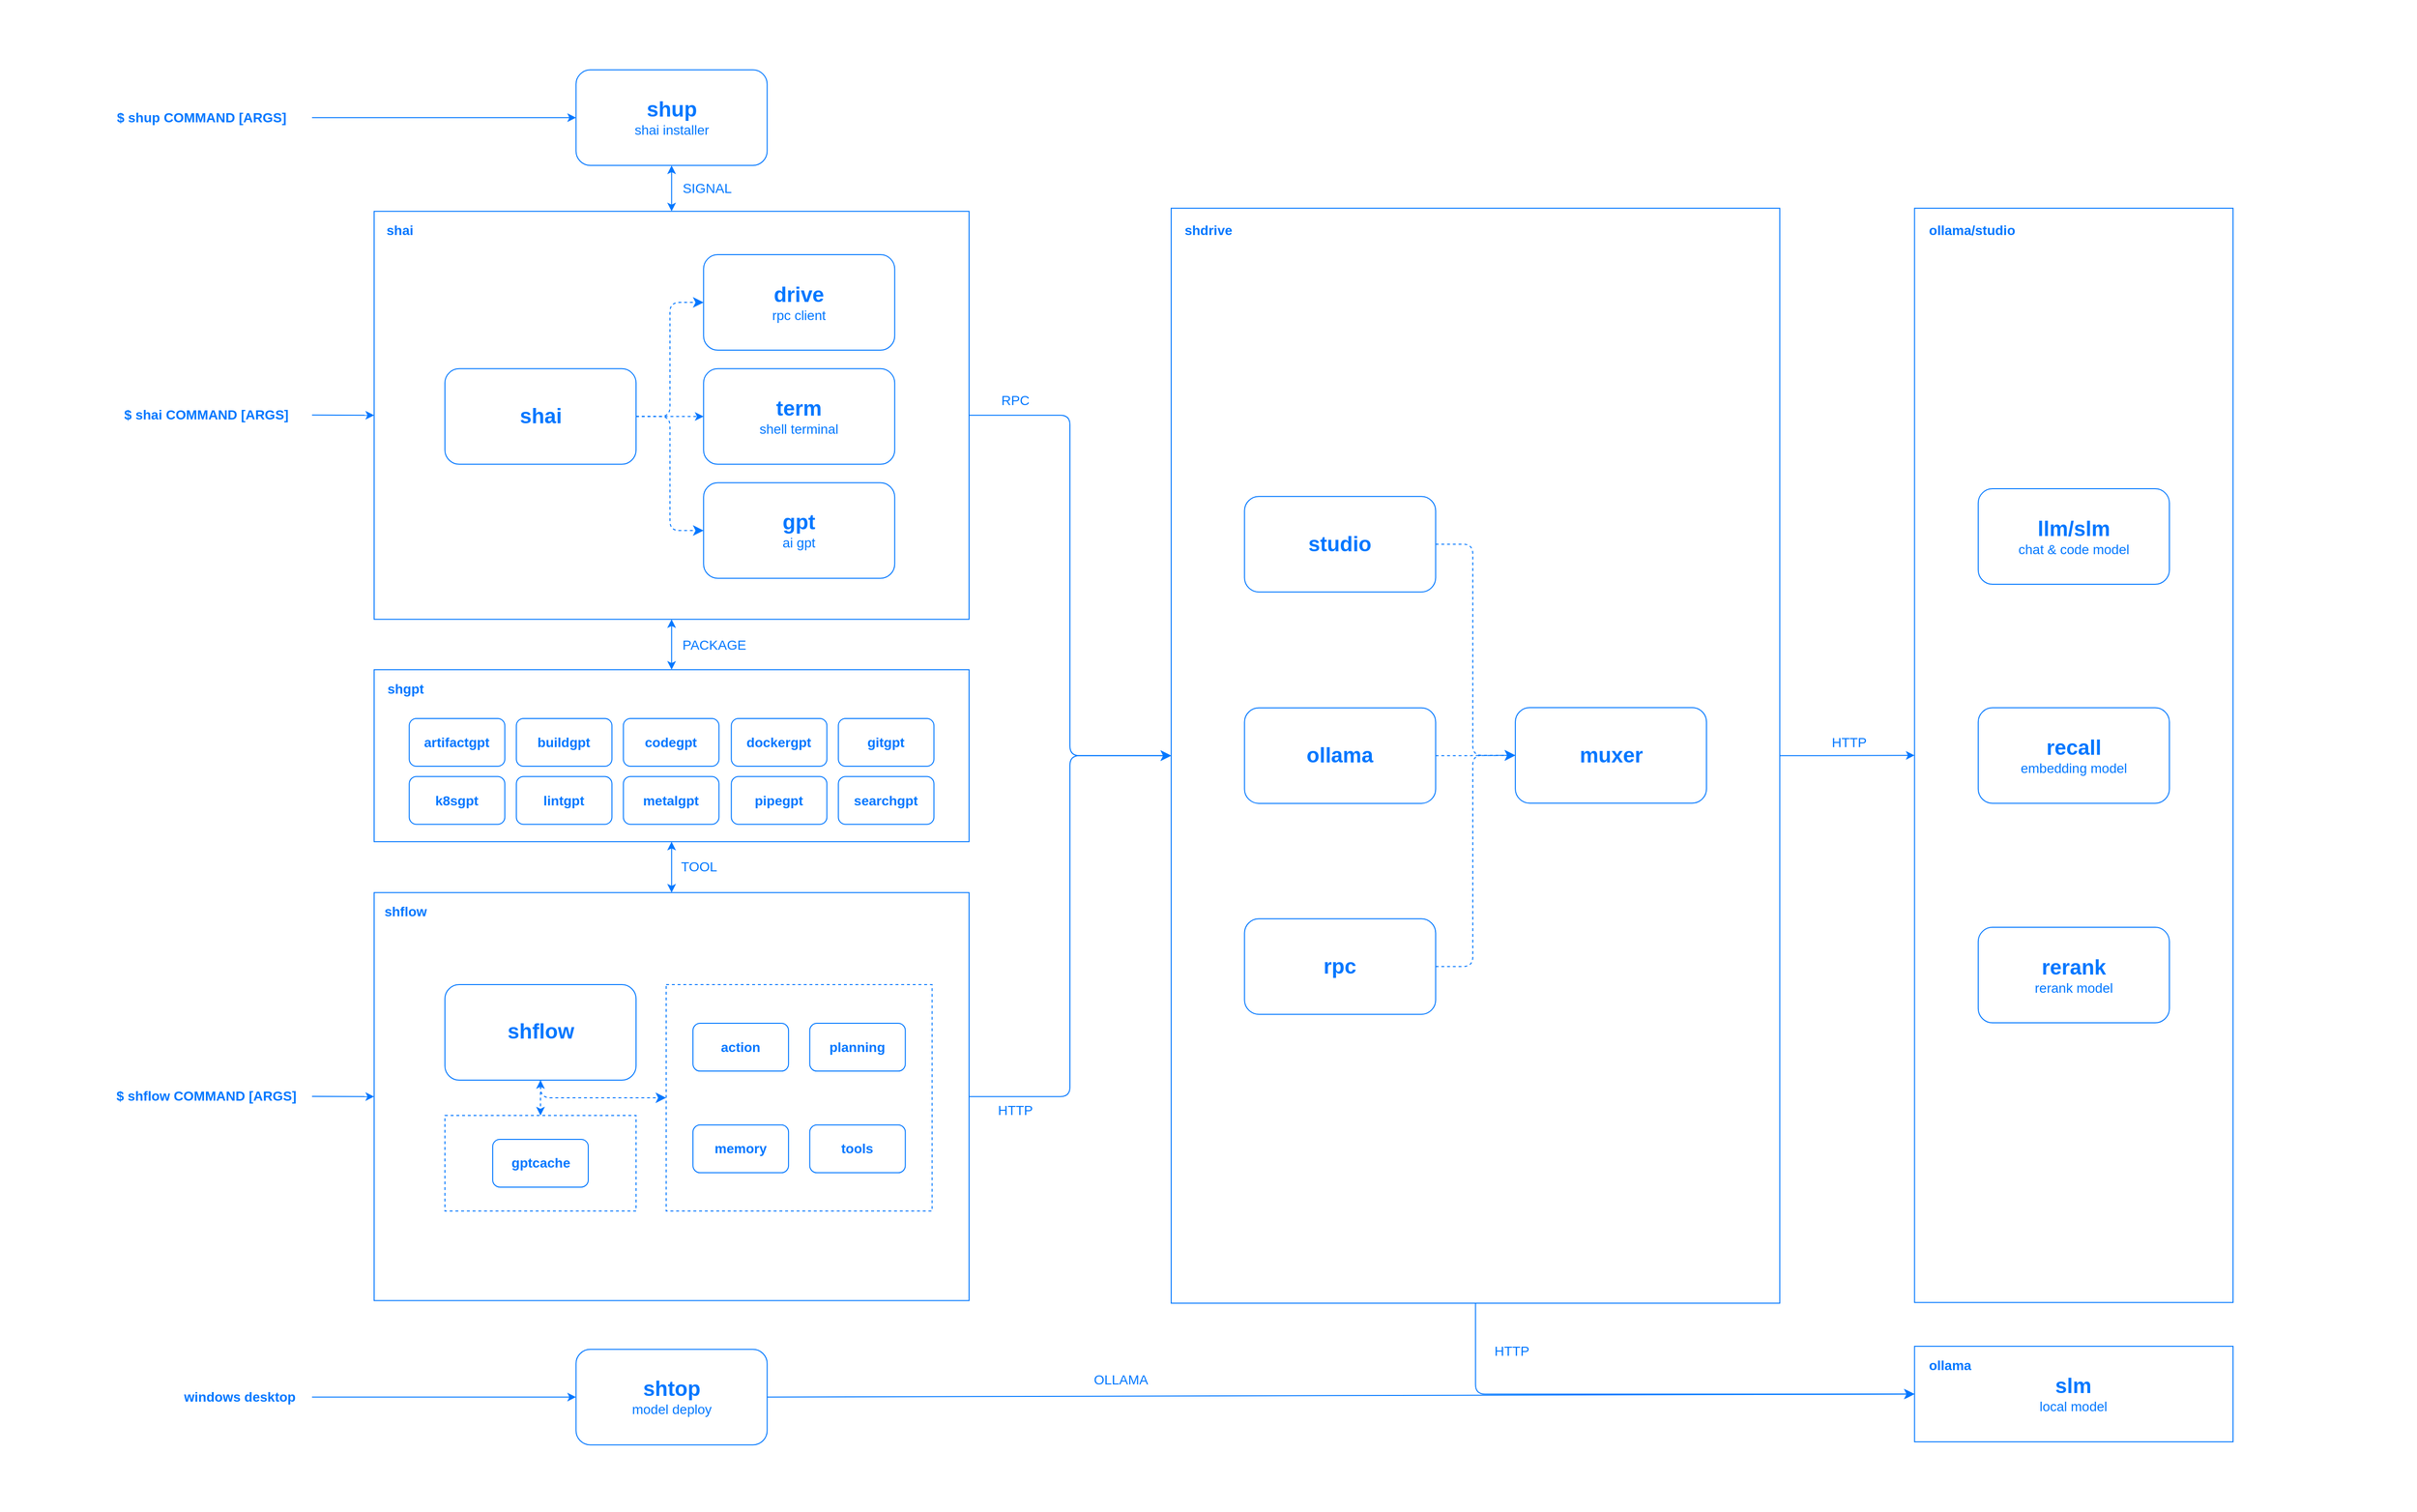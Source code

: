 <mxfile scale="2" border="0">
    <diagram id="lRwunp---gVruRk167lT" name="Page-1">
        <mxGraphModel dx="1577" dy="2076" grid="0" gridSize="10" guides="1" tooltips="1" connect="1" arrows="1" fold="1" page="1" pageScale="1" pageWidth="850" pageHeight="1100" math="0" shadow="0">
            <root>
                <mxCell id="0"/>
                <mxCell id="1" parent="0"/>
                <mxCell id="4" value="" style="rounded=0;whiteSpace=wrap;html=1;strokeColor=none;fillColor=#FFFFFF;" parent="1" vertex="1">
                    <mxGeometry x="-176.28" y="470.43" width="2527" height="1581" as="geometry"/>
                </mxCell>
                <mxCell id="140" value="" style="rounded=0;whiteSpace=wrap;html=1;strokeColor=#0077FF;fontSize=14;fontColor=#0077FF;fillColor=none;" parent="1" vertex="1">
                    <mxGeometry x="214.47" y="1404.24" width="622.5" height="427" as="geometry"/>
                </mxCell>
                <mxCell id="186" value="&lt;font color=&quot;#0077ff&quot; style=&quot;&quot;&gt;&lt;br&gt;&lt;/font&gt;" style="rounded=0;whiteSpace=wrap;html=1;strokeColor=#0077FF;fillColor=none;shadow=0;dashed=1;" parent="1" vertex="1">
                    <mxGeometry x="288.54" y="1637.48" width="200" height="100" as="geometry"/>
                </mxCell>
                <mxCell id="157" value="" style="rounded=0;whiteSpace=wrap;html=1;dashed=1;strokeColor=#0077FF;" parent="1" vertex="1">
                    <mxGeometry x="520.04" y="1500.48" width="278.25" height="237" as="geometry"/>
                </mxCell>
                <mxCell id="153" value="&lt;font color=&quot;#0077ff&quot; style=&quot;&quot;&gt;&lt;b style=&quot;&quot;&gt;&lt;font style=&quot;font-size: 14px;&quot;&gt;action&lt;/font&gt;&lt;/b&gt;&lt;br&gt;&lt;/font&gt;" style="rounded=1;whiteSpace=wrap;html=1;strokeColor=#0077FF;fillColor=none;shadow=0;" parent="1" vertex="1">
                    <mxGeometry x="548.07" y="1541.04" width="100" height="50" as="geometry"/>
                </mxCell>
                <mxCell id="154" value="&lt;font color=&quot;#0077ff&quot; style=&quot;&quot;&gt;&lt;b style=&quot;&quot;&gt;&lt;font style=&quot;font-size: 14px;&quot;&gt;planning&lt;/font&gt;&lt;/b&gt;&lt;br&gt;&lt;/font&gt;" style="rounded=1;whiteSpace=wrap;html=1;strokeColor=#0077FF;fillColor=none;shadow=0;" parent="1" vertex="1">
                    <mxGeometry x="670.27" y="1541.04" width="100" height="50" as="geometry"/>
                </mxCell>
                <mxCell id="155" value="&lt;font color=&quot;#0077ff&quot; style=&quot;&quot;&gt;&lt;b style=&quot;&quot;&gt;&lt;font style=&quot;font-size: 14px;&quot;&gt;memory&lt;/font&gt;&lt;/b&gt;&lt;br&gt;&lt;/font&gt;" style="rounded=1;whiteSpace=wrap;html=1;strokeColor=#0077FF;fillColor=none;shadow=0;" parent="1" vertex="1">
                    <mxGeometry x="548.07" y="1647.41" width="100" height="50" as="geometry"/>
                </mxCell>
                <mxCell id="156" value="&lt;font color=&quot;#0077ff&quot; style=&quot;&quot;&gt;&lt;b style=&quot;&quot;&gt;&lt;font style=&quot;font-size: 14px;&quot;&gt;tools&lt;/font&gt;&lt;/b&gt;&lt;br&gt;&lt;/font&gt;" style="rounded=1;whiteSpace=wrap;html=1;strokeColor=#0077FF;fillColor=none;shadow=0;" parent="1" vertex="1">
                    <mxGeometry x="670.27" y="1647.41" width="100" height="50" as="geometry"/>
                </mxCell>
                <mxCell id="15" value="&lt;font color=&quot;#0077ff&quot; style=&quot;&quot;&gt;&lt;br&gt;&lt;/font&gt;" style="rounded=0;whiteSpace=wrap;html=1;strokeColor=#0077FF;fillColor=none;shadow=0;" parent="1" vertex="1">
                    <mxGeometry x="1048.47" y="687.93" width="636.8" height="1146" as="geometry"/>
                </mxCell>
                <mxCell id="24" value="&lt;font color=&quot;#0077ff&quot; style=&quot;&quot;&gt;&lt;br&gt;&lt;/font&gt;" style="rounded=0;whiteSpace=wrap;html=1;strokeColor=#0077FF;fillColor=none;shadow=0;" parent="1" vertex="1">
                    <mxGeometry x="214.47" y="1170.93" width="622.5" height="180" as="geometry"/>
                </mxCell>
                <mxCell id="14" value="" style="rounded=0;whiteSpace=wrap;html=1;strokeColor=#0077FF;fontSize=14;fontColor=#0077FF;fillColor=none;" parent="1" vertex="1">
                    <mxGeometry x="214.47" y="691.18" width="622.5" height="427" as="geometry"/>
                </mxCell>
                <mxCell id="2" value="&lt;font color=&quot;#0077ff&quot; style=&quot;&quot;&gt;&lt;span style=&quot;font-weight: bold; font-size: 22px;&quot;&gt;shai&lt;/span&gt;&lt;br&gt;&lt;/font&gt;" style="rounded=1;whiteSpace=wrap;html=1;strokeColor=#0077FF;fillColor=none;shadow=0;" parent="1" vertex="1">
                    <mxGeometry x="288.54" y="855.92" width="200" height="100" as="geometry"/>
                </mxCell>
                <mxCell id="3" value="$&amp;nbsp;shai COMMAND [ARGS]" style="text;html=1;strokeColor=none;fillColor=none;align=center;verticalAlign=middle;whiteSpace=wrap;rounded=0;fontStyle=1;dashed=1;fontColor=#0077FF;fontSize=14;" parent="1" vertex="1">
                    <mxGeometry x="-70.53" y="881.93" width="220" height="45" as="geometry"/>
                </mxCell>
                <mxCell id="5" value="$&amp;nbsp;shup COMMAND [ARGS]" style="text;html=1;strokeColor=none;fillColor=none;align=center;verticalAlign=middle;whiteSpace=wrap;rounded=0;fontStyle=1;dashed=1;fontColor=#0077FF;fontSize=14;" parent="1" vertex="1">
                    <mxGeometry x="-80.53" y="570.68" width="230" height="45" as="geometry"/>
                </mxCell>
                <mxCell id="6" value="" style="endArrow=classic;html=1;fontSize=14;fontColor=#0077FF;entryX=0;entryY=0.5;entryDx=0;entryDy=0;exitX=1;exitY=0.5;exitDx=0;exitDy=0;strokeColor=#0077FF;" parent="1" target="14" edge="1">
                    <mxGeometry width="50" height="50" relative="1" as="geometry">
                        <mxPoint x="149.47" y="904.43" as="sourcePoint"/>
                        <mxPoint x="599.47" y="823.43" as="targetPoint"/>
                    </mxGeometry>
                </mxCell>
                <mxCell id="7" value="&lt;font color=&quot;#0077ff&quot; style=&quot;&quot;&gt;&lt;span style=&quot;font-weight: bold; font-size: 22px;&quot;&gt;shup&lt;/span&gt;&lt;br&gt;&lt;font style=&quot;font-size: 14px;&quot;&gt;shai installer&lt;/font&gt;&lt;br&gt;&lt;/font&gt;" style="rounded=1;whiteSpace=wrap;html=1;strokeColor=#0077FF;fillColor=none;shadow=0;" parent="1" vertex="1">
                    <mxGeometry x="425.72" y="543.18" width="200" height="100" as="geometry"/>
                </mxCell>
                <mxCell id="9" value="&lt;span style=&quot;border-color: var(--border-color); color: rgb(0, 119, 255); font-weight: bold; font-size: 22px;&quot;&gt;drive&lt;/span&gt;&lt;br style=&quot;border-color: var(--border-color); color: rgb(0, 119, 255);&quot;&gt;&lt;font color=&quot;#0077ff&quot; style=&quot;&quot;&gt;&lt;span style=&quot;font-size: 14px;&quot;&gt;rpc client&lt;/span&gt;&lt;br&gt;&lt;/font&gt;" style="rounded=1;whiteSpace=wrap;html=1;strokeColor=#0077FF;fillColor=none;shadow=0;" parent="1" vertex="1">
                    <mxGeometry x="559.17" y="736.55" width="200" height="100" as="geometry"/>
                </mxCell>
                <mxCell id="12" value="" style="endArrow=classic;html=1;fontSize=14;fontColor=#0077FF;entryX=0;entryY=0.5;entryDx=0;entryDy=0;exitX=1;exitY=0.5;exitDx=0;exitDy=0;strokeColor=#0077FF;" parent="1" target="7" edge="1">
                    <mxGeometry width="50" height="50" relative="1" as="geometry">
                        <mxPoint x="149.47" y="593.18" as="sourcePoint"/>
                        <mxPoint x="259.47" y="420.68" as="targetPoint"/>
                    </mxGeometry>
                </mxCell>
                <mxCell id="23" value="" style="endArrow=classic;html=1;fontSize=14;fontColor=#0077FF;exitX=1;exitY=0.5;exitDx=0;exitDy=0;strokeColor=#0077FF;entryX=0;entryY=0.5;entryDx=0;entryDy=0;" parent="1" source="15" target="65" edge="1">
                    <mxGeometry width="50" height="50" relative="1" as="geometry">
                        <mxPoint x="1307.85" y="944.68" as="sourcePoint"/>
                        <mxPoint x="1412.6" y="938.68" as="targetPoint"/>
                    </mxGeometry>
                </mxCell>
                <mxCell id="25" value="&lt;font color=&quot;#0077ff&quot; style=&quot;&quot;&gt;&lt;b style=&quot;&quot;&gt;&lt;font style=&quot;font-size: 14px;&quot;&gt;artifactgpt&lt;/font&gt;&lt;/b&gt;&lt;br&gt;&lt;/font&gt;" style="rounded=1;whiteSpace=wrap;html=1;strokeColor=#0077FF;fillColor=none;shadow=0;" parent="1" vertex="1">
                    <mxGeometry x="251.22" y="1221.99" width="100" height="50" as="geometry"/>
                </mxCell>
                <mxCell id="26" value="&lt;font color=&quot;#0077ff&quot; style=&quot;&quot;&gt;&lt;b style=&quot;&quot;&gt;&lt;font style=&quot;font-size: 14px;&quot;&gt;buildgpt&lt;/font&gt;&lt;/b&gt;&lt;br&gt;&lt;/font&gt;" style="rounded=1;whiteSpace=wrap;html=1;strokeColor=#0077FF;fillColor=none;shadow=0;" parent="1" vertex="1">
                    <mxGeometry x="363.28" y="1221.99" width="100" height="50" as="geometry"/>
                </mxCell>
                <mxCell id="27" value="&lt;font color=&quot;#0077ff&quot; style=&quot;&quot;&gt;&lt;b style=&quot;&quot;&gt;&lt;font style=&quot;font-size: 14px;&quot;&gt;codegpt&lt;/font&gt;&lt;/b&gt;&lt;br&gt;&lt;/font&gt;" style="rounded=1;whiteSpace=wrap;html=1;strokeColor=#0077FF;fillColor=none;shadow=0;" parent="1" vertex="1">
                    <mxGeometry x="475.27" y="1221.99" width="100" height="50" as="geometry"/>
                </mxCell>
                <mxCell id="28" value="&lt;font color=&quot;#0077ff&quot; style=&quot;&quot;&gt;&lt;b style=&quot;&quot;&gt;&lt;font style=&quot;font-size: 14px;&quot;&gt;k8sgpt&lt;/font&gt;&lt;/b&gt;&lt;br&gt;&lt;/font&gt;" style="rounded=1;whiteSpace=wrap;html=1;strokeColor=#0077FF;fillColor=none;shadow=0;" parent="1" vertex="1">
                    <mxGeometry x="251.22" y="1282.77" width="100" height="50" as="geometry"/>
                </mxCell>
                <mxCell id="29" value="&lt;font color=&quot;#0077ff&quot; style=&quot;&quot;&gt;&lt;b style=&quot;&quot;&gt;&lt;font style=&quot;font-size: 14px;&quot;&gt;metalgpt&lt;/font&gt;&lt;/b&gt;&lt;br&gt;&lt;/font&gt;" style="rounded=1;whiteSpace=wrap;html=1;strokeColor=#0077FF;fillColor=none;shadow=0;" parent="1" vertex="1">
                    <mxGeometry x="475.27" y="1282.77" width="100" height="50" as="geometry"/>
                </mxCell>
                <mxCell id="30" value="&lt;font color=&quot;#0077ff&quot; style=&quot;&quot;&gt;&lt;b style=&quot;&quot;&gt;&lt;font style=&quot;font-size: 14px;&quot;&gt;pipegpt&lt;/font&gt;&lt;/b&gt;&lt;br&gt;&lt;/font&gt;" style="rounded=1;whiteSpace=wrap;html=1;strokeColor=#0077FF;fillColor=none;shadow=0;" parent="1" vertex="1">
                    <mxGeometry x="588.22" y="1282.77" width="100" height="50" as="geometry"/>
                </mxCell>
                <mxCell id="33" value="shgpt" style="text;strokeColor=none;fillColor=none;html=1;fontSize=14;fontStyle=1;verticalAlign=middle;align=center;rounded=0;shadow=0;fontColor=#0077FF;" parent="1" vertex="1">
                    <mxGeometry x="214.47" y="1170.93" width="65" height="40" as="geometry"/>
                </mxCell>
                <mxCell id="34" value="shai" style="text;strokeColor=none;fillColor=none;html=1;fontSize=14;fontStyle=1;verticalAlign=middle;align=center;rounded=0;shadow=0;fontColor=#0077FF;" parent="1" vertex="1">
                    <mxGeometry x="215.72" y="691.18" width="50.28" height="40" as="geometry"/>
                </mxCell>
                <mxCell id="35" value="shdrive" style="text;strokeColor=none;fillColor=none;html=1;fontSize=14;fontStyle=1;verticalAlign=middle;align=center;rounded=0;shadow=0;fontColor=#0077FF;" parent="1" vertex="1">
                    <mxGeometry x="1048.47" y="691.18" width="77.5" height="40" as="geometry"/>
                </mxCell>
                <mxCell id="37" value="&lt;font color=&quot;#0077ff&quot; style=&quot;&quot;&gt;&lt;span style=&quot;font-weight: bold; font-size: 22px;&quot;&gt;gpt&lt;/span&gt;&lt;br&gt;&lt;font style=&quot;font-size: 14px;&quot;&gt;ai gpt&lt;/font&gt;&lt;br&gt;&lt;/font&gt;" style="rounded=1;whiteSpace=wrap;html=1;strokeColor=#0077FF;fillColor=none;shadow=0;" parent="1" vertex="1">
                    <mxGeometry x="559.17" y="975.3" width="200" height="100" as="geometry"/>
                </mxCell>
                <mxCell id="38" value="" style="edgeStyle=elbowEdgeStyle;elbow=horizontal;endArrow=classic;html=1;rounded=1;endSize=8;startSize=8;dashed=1;strokeColor=#0077FF;exitX=1;exitY=0.5;exitDx=0;exitDy=0;entryX=0;entryY=0.5;entryDx=0;entryDy=0;" parent="1" source="2" target="9" edge="1">
                    <mxGeometry width="50" height="50" relative="1" as="geometry">
                        <mxPoint x="849.79" y="1080.92" as="sourcePoint"/>
                        <mxPoint x="899.79" y="1030.92" as="targetPoint"/>
                    </mxGeometry>
                </mxCell>
                <mxCell id="39" value="" style="edgeStyle=elbowEdgeStyle;elbow=horizontal;endArrow=classic;html=1;rounded=1;endSize=8;startSize=8;dashed=1;strokeColor=#0077FF;exitX=1;exitY=0.5;exitDx=0;exitDy=0;entryX=0;entryY=0.5;entryDx=0;entryDy=0;" parent="1" source="2" target="37" edge="1">
                    <mxGeometry width="50" height="50" relative="1" as="geometry">
                        <mxPoint x="498.54" y="904.67" as="sourcePoint"/>
                        <mxPoint x="558.54" y="829.67" as="targetPoint"/>
                    </mxGeometry>
                </mxCell>
                <mxCell id="41" value="" style="endArrow=classic;startArrow=classic;html=1;rounded=1;strokeColor=#0077FF;entryX=0.5;entryY=0;entryDx=0;entryDy=0;exitX=0.5;exitY=1;exitDx=0;exitDy=0;" parent="1" source="7" target="14" edge="1">
                    <mxGeometry width="50" height="50" relative="1" as="geometry">
                        <mxPoint x="726.97" y="1000.93" as="sourcePoint"/>
                        <mxPoint x="776.97" y="950.93" as="targetPoint"/>
                    </mxGeometry>
                </mxCell>
                <mxCell id="42" value="" style="endArrow=classic;startArrow=classic;html=1;rounded=1;strokeColor=#0077FF;entryX=0.5;entryY=0;entryDx=0;entryDy=0;exitX=0.5;exitY=1;exitDx=0;exitDy=0;" parent="1" source="14" target="24" edge="1">
                    <mxGeometry width="50" height="50" relative="1" as="geometry">
                        <mxPoint x="535.72" y="645.93" as="sourcePoint"/>
                        <mxPoint x="535.72" y="725.93" as="targetPoint"/>
                    </mxGeometry>
                </mxCell>
                <mxCell id="44" value="&lt;span style=&quot;border-color: var(--border-color); color: rgb(0, 119, 255); font-weight: bold; font-size: 22px;&quot;&gt;term&lt;/span&gt;&lt;br style=&quot;border-color: var(--border-color); color: rgb(0, 119, 255);&quot;&gt;&lt;font style=&quot;border-color: var(--border-color); color: rgb(0, 119, 255); font-size: 14px;&quot;&gt;shell terminal&lt;/font&gt;&lt;font color=&quot;#0077ff&quot; style=&quot;&quot;&gt;&lt;br&gt;&lt;/font&gt;" style="rounded=1;whiteSpace=wrap;html=1;strokeColor=#0077FF;fillColor=none;shadow=0;" parent="1" vertex="1">
                    <mxGeometry x="559.17" y="855.92" width="200" height="100" as="geometry"/>
                </mxCell>
                <mxCell id="45" value="" style="endArrow=classic;html=1;fontSize=14;fontColor=#0077FF;entryX=0;entryY=0.5;entryDx=0;entryDy=0;exitX=1;exitY=0.5;exitDx=0;exitDy=0;strokeColor=#0077FF;dashed=1;" parent="1" source="2" target="44" edge="1">
                    <mxGeometry width="50" height="50" relative="1" as="geometry">
                        <mxPoint x="152.29" y="915.92" as="sourcePoint"/>
                        <mxPoint x="217.29" y="915.92" as="targetPoint"/>
                    </mxGeometry>
                </mxCell>
                <mxCell id="46" value="&lt;span style=&quot;color: rgb(0, 119, 255); font-size: 14px;&quot;&gt;SIGNAL&lt;/span&gt;" style="text;html=1;strokeColor=none;fillColor=none;align=center;verticalAlign=middle;whiteSpace=wrap;rounded=0;" parent="1" vertex="1">
                    <mxGeometry x="526.22" y="652.18" width="74" height="30" as="geometry"/>
                </mxCell>
                <mxCell id="49" value="&lt;span style=&quot;color: rgb(0, 119, 255); font-size: 14px;&quot;&gt;PACKAGE&lt;/span&gt;" style="text;html=1;strokeColor=none;fillColor=none;align=center;verticalAlign=middle;whiteSpace=wrap;rounded=0;" parent="1" vertex="1">
                    <mxGeometry x="526.22" y="1129.93" width="89" height="30" as="geometry"/>
                </mxCell>
                <mxCell id="50" value="&lt;span style=&quot;color: rgb(0, 119, 255); font-size: 14px;&quot;&gt;HTTP&lt;/span&gt;" style="text;html=1;strokeColor=none;fillColor=none;align=center;verticalAlign=middle;whiteSpace=wrap;rounded=0;" parent="1" vertex="1">
                    <mxGeometry x="1721.27" y="1231.99" width="74" height="30" as="geometry"/>
                </mxCell>
                <mxCell id="64" value="&lt;span style=&quot;border-color: var(--border-color); color: rgb(0, 119, 255); font-weight: bold; font-size: 22px;&quot;&gt;muxer&lt;/span&gt;&lt;font color=&quot;#0077ff&quot; style=&quot;&quot;&gt;&lt;br&gt;&lt;/font&gt;" style="rounded=1;whiteSpace=wrap;html=1;strokeColor=#0077FF;fillColor=none;shadow=0;" parent="1" vertex="1">
                    <mxGeometry x="1408.56" y="1210.59" width="200" height="100" as="geometry"/>
                </mxCell>
                <mxCell id="65" value="&lt;font color=&quot;#0077ff&quot; style=&quot;&quot;&gt;&lt;br&gt;&lt;/font&gt;" style="rounded=0;whiteSpace=wrap;html=1;strokeColor=#0077FF;fillColor=none;shadow=0;" parent="1" vertex="1">
                    <mxGeometry x="1826.28" y="687.93" width="333.25" height="1145.31" as="geometry"/>
                </mxCell>
                <mxCell id="66" value="ollama/studio" style="text;strokeColor=none;fillColor=none;html=1;fontSize=14;fontStyle=1;verticalAlign=middle;align=center;rounded=0;shadow=0;fontColor=#0077FF;" parent="1" vertex="1">
                    <mxGeometry x="1826.28" y="691.18" width="118.86" height="40" as="geometry"/>
                </mxCell>
                <mxCell id="67" value="&lt;span style=&quot;border-color: var(--border-color); color: rgb(0, 119, 255); font-weight: bold; font-size: 22px;&quot;&gt;llm/slm&lt;/span&gt;&lt;br style=&quot;border-color: var(--border-color); color: rgb(0, 119, 255);&quot;&gt;&lt;font style=&quot;border-color: var(--border-color); color: rgb(0, 119, 255); font-size: 14px;&quot;&gt;chat &amp;amp; code model&lt;/font&gt;&lt;font color=&quot;#0077ff&quot; style=&quot;&quot;&gt;&lt;br&gt;&lt;/font&gt;" style="rounded=1;whiteSpace=wrap;html=1;strokeColor=#0077FF;fillColor=none;shadow=0;" parent="1" vertex="1">
                    <mxGeometry x="1892.91" y="981.55" width="200" height="100" as="geometry"/>
                </mxCell>
                <mxCell id="68" value="&lt;span style=&quot;border-color: var(--border-color); color: rgb(0, 119, 255); font-weight: bold; font-size: 22px;&quot;&gt;recall&lt;/span&gt;&lt;br style=&quot;border-color: var(--border-color); color: rgb(0, 119, 255);&quot;&gt;&lt;font style=&quot;border-color: var(--border-color); color: rgb(0, 119, 255); font-size: 14px;&quot;&gt;embedding model&lt;/font&gt;&lt;font color=&quot;#0077ff&quot; style=&quot;&quot;&gt;&lt;br&gt;&lt;/font&gt;" style="rounded=1;whiteSpace=wrap;html=1;strokeColor=#0077FF;fillColor=none;shadow=0;" parent="1" vertex="1">
                    <mxGeometry x="1892.91" y="1210.8" width="200" height="100" as="geometry"/>
                </mxCell>
                <mxCell id="69" value="&lt;span style=&quot;border-color: var(--border-color); color: rgb(0, 119, 255); font-weight: bold; font-size: 22px;&quot;&gt;rerank&lt;/span&gt;&lt;br style=&quot;border-color: var(--border-color); color: rgb(0, 119, 255);&quot;&gt;&lt;font style=&quot;border-color: var(--border-color); color: rgb(0, 119, 255); font-size: 14px;&quot;&gt;rerank model&lt;/font&gt;&lt;font color=&quot;#0077ff&quot; style=&quot;&quot;&gt;&lt;br&gt;&lt;/font&gt;" style="rounded=1;whiteSpace=wrap;html=1;strokeColor=#0077FF;fillColor=none;shadow=0;" parent="1" vertex="1">
                    <mxGeometry x="1892.91" y="1440.55" width="200" height="100" as="geometry"/>
                </mxCell>
                <mxCell id="81" value="&lt;font color=&quot;#0077ff&quot; style=&quot;&quot;&gt;&lt;span style=&quot;font-size: 22px;&quot;&gt;&lt;b&gt;ollama&lt;/b&gt;&lt;/span&gt;&lt;br&gt;&lt;/font&gt;" style="rounded=1;whiteSpace=wrap;html=1;strokeColor=#0077FF;fillColor=none;shadow=0;" parent="1" vertex="1">
                    <mxGeometry x="1125.19" y="1210.84" width="200" height="100" as="geometry"/>
                </mxCell>
                <mxCell id="84" value="" style="edgeStyle=elbowEdgeStyle;elbow=horizontal;endArrow=classic;html=1;rounded=1;endSize=8;startSize=8;exitX=1;exitY=0.5;exitDx=0;exitDy=0;entryX=0;entryY=0.5;entryDx=0;entryDy=0;strokeColor=#0077FF;dashed=1;" parent="1" source="174" target="64" edge="1">
                    <mxGeometry width="50" height="50" relative="1" as="geometry">
                        <mxPoint x="1315.37" y="1172.8" as="sourcePoint"/>
                        <mxPoint x="1391.37" y="1307.8" as="targetPoint"/>
                        <Array as="points">
                            <mxPoint x="1364" y="1150"/>
                        </Array>
                    </mxGeometry>
                </mxCell>
                <mxCell id="85" value="" style="edgeStyle=elbowEdgeStyle;elbow=horizontal;endArrow=classic;html=1;rounded=1;endSize=8;startSize=8;exitX=1;exitY=0.5;exitDx=0;exitDy=0;entryX=0;entryY=0.5;entryDx=0;entryDy=0;strokeColor=#0077FF;dashed=1;" parent="1" source="81" target="64" edge="1">
                    <mxGeometry width="50" height="50" relative="1" as="geometry">
                        <mxPoint x="1325.37" y="1182.8" as="sourcePoint"/>
                        <mxPoint x="1428.37" y="1271.05" as="targetPoint"/>
                        <Array as="points">
                            <mxPoint x="1356.37" y="1303.8"/>
                        </Array>
                    </mxGeometry>
                </mxCell>
                <mxCell id="86" value="&lt;font color=&quot;#0077ff&quot; style=&quot;&quot;&gt;&lt;b style=&quot;&quot;&gt;&lt;font style=&quot;font-size: 14px;&quot;&gt;dockergpt&lt;/font&gt;&lt;/b&gt;&lt;br&gt;&lt;/font&gt;" style="rounded=1;whiteSpace=wrap;html=1;strokeColor=#0077FF;fillColor=none;shadow=0;" parent="1" vertex="1">
                    <mxGeometry x="588.22" y="1221.99" width="100" height="50" as="geometry"/>
                </mxCell>
                <mxCell id="87" value="&lt;font color=&quot;#0077ff&quot; style=&quot;&quot;&gt;&lt;b style=&quot;&quot;&gt;&lt;font style=&quot;font-size: 14px;&quot;&gt;lintgpt&lt;/font&gt;&lt;/b&gt;&lt;br&gt;&lt;/font&gt;" style="rounded=1;whiteSpace=wrap;html=1;strokeColor=#0077FF;fillColor=none;shadow=0;" parent="1" vertex="1">
                    <mxGeometry x="363.28" y="1282.77" width="100" height="50" as="geometry"/>
                </mxCell>
                <mxCell id="138" value="&lt;font color=&quot;#0077ff&quot; style=&quot;&quot;&gt;&lt;b style=&quot;&quot;&gt;&lt;font style=&quot;font-size: 14px;&quot;&gt;searchgpt&lt;/font&gt;&lt;/b&gt;&lt;br&gt;&lt;/font&gt;" style="rounded=1;whiteSpace=wrap;html=1;strokeColor=#0077FF;fillColor=none;shadow=0;" parent="1" vertex="1">
                    <mxGeometry x="700.22" y="1282.77" width="100" height="50" as="geometry"/>
                </mxCell>
                <mxCell id="139" value="&lt;font color=&quot;#0077ff&quot; style=&quot;&quot;&gt;&lt;b style=&quot;&quot;&gt;&lt;font style=&quot;font-size: 14px;&quot;&gt;gitgpt&lt;/font&gt;&lt;/b&gt;&lt;br&gt;&lt;/font&gt;" style="rounded=1;whiteSpace=wrap;html=1;strokeColor=#0077FF;fillColor=none;shadow=0;" parent="1" vertex="1">
                    <mxGeometry x="700.22" y="1221.99" width="100" height="50" as="geometry"/>
                </mxCell>
                <mxCell id="141" value="&lt;font color=&quot;#0077ff&quot; style=&quot;&quot;&gt;&lt;span style=&quot;font-weight: bold; font-size: 22px;&quot;&gt;shflow&lt;/span&gt;&lt;br&gt;&lt;/font&gt;" style="rounded=1;whiteSpace=wrap;html=1;strokeColor=#0077FF;fillColor=none;shadow=0;" parent="1" vertex="1">
                    <mxGeometry x="288.54" y="1500.48" width="200" height="100" as="geometry"/>
                </mxCell>
                <mxCell id="142" value="$&amp;nbsp;shflow COMMAND [ARGS]" style="text;html=1;strokeColor=none;fillColor=none;align=center;verticalAlign=middle;whiteSpace=wrap;rounded=0;fontStyle=1;dashed=1;fontColor=#0077FF;fontSize=14;" parent="1" vertex="1">
                    <mxGeometry x="-70.53" y="1594.99" width="220" height="45" as="geometry"/>
                </mxCell>
                <mxCell id="143" value="" style="endArrow=classic;html=1;fontSize=14;fontColor=#0077FF;entryX=0;entryY=0.5;entryDx=0;entryDy=0;exitX=1;exitY=0.5;exitDx=0;exitDy=0;strokeColor=#0077FF;" parent="1" target="140" edge="1">
                    <mxGeometry width="50" height="50" relative="1" as="geometry">
                        <mxPoint x="149.47" y="1617.49" as="sourcePoint"/>
                        <mxPoint x="599.47" y="1536.49" as="targetPoint"/>
                    </mxGeometry>
                </mxCell>
                <mxCell id="145" value="shflow" style="text;strokeColor=none;fillColor=none;html=1;fontSize=14;fontStyle=1;verticalAlign=middle;align=center;rounded=0;shadow=0;fontColor=#0077FF;" parent="1" vertex="1">
                    <mxGeometry x="215.72" y="1404.24" width="62.5" height="40" as="geometry"/>
                </mxCell>
                <mxCell id="151" value="" style="endArrow=classic;startArrow=classic;html=1;rounded=1;strokeColor=#0077FF;entryX=0.5;entryY=0;entryDx=0;entryDy=0;exitX=0.5;exitY=1;exitDx=0;exitDy=0;" parent="1" source="24" target="140" edge="1">
                    <mxGeometry width="50" height="50" relative="1" as="geometry">
                        <mxPoint x="526.22" y="1350.93" as="sourcePoint"/>
                        <mxPoint x="526.22" y="1403.68" as="targetPoint"/>
                    </mxGeometry>
                </mxCell>
                <mxCell id="152" value="&lt;span style=&quot;color: rgb(0, 119, 255); font-size: 14px;&quot;&gt;TOOL&lt;/span&gt;" style="text;html=1;strokeColor=none;fillColor=none;align=center;verticalAlign=middle;whiteSpace=wrap;rounded=0;" parent="1" vertex="1">
                    <mxGeometry x="526.22" y="1362.06" width="56.78" height="30" as="geometry"/>
                </mxCell>
                <mxCell id="158" value="" style="edgeStyle=elbowEdgeStyle;elbow=horizontal;endArrow=classic;html=1;rounded=1;endSize=8;startSize=8;strokeColor=#0077FF;exitX=1;exitY=0.5;exitDx=0;exitDy=0;entryX=0;entryY=0.5;entryDx=0;entryDy=0;" parent="1" source="14" target="15" edge="1">
                    <mxGeometry width="50" height="50" relative="1" as="geometry">
                        <mxPoint x="498.54" y="915.92" as="sourcePoint"/>
                        <mxPoint x="569.17" y="796.55" as="targetPoint"/>
                    </mxGeometry>
                </mxCell>
                <mxCell id="159" value="" style="edgeStyle=elbowEdgeStyle;elbow=horizontal;endArrow=classic;html=1;rounded=1;endSize=8;startSize=8;strokeColor=#0077FF;exitX=1;exitY=0.5;exitDx=0;exitDy=0;entryX=0;entryY=0.5;entryDx=0;entryDy=0;" parent="1" source="140" target="15" edge="1">
                    <mxGeometry width="50" height="50" relative="1" as="geometry">
                        <mxPoint x="846.97" y="914.68" as="sourcePoint"/>
                        <mxPoint x="1063.47" y="1197.335" as="targetPoint"/>
                    </mxGeometry>
                </mxCell>
                <mxCell id="161" value="&lt;span style=&quot;color: rgb(0, 119, 255); font-size: 14px;&quot;&gt;RPC&lt;/span&gt;" style="text;html=1;strokeColor=none;fillColor=none;align=center;verticalAlign=middle;whiteSpace=wrap;rounded=0;" parent="1" vertex="1">
                    <mxGeometry x="841.47" y="874.24" width="89" height="30" as="geometry"/>
                </mxCell>
                <mxCell id="162" value="&lt;span style=&quot;color: rgb(0, 119, 255); font-size: 14px;&quot;&gt;HTTP&lt;/span&gt;" style="text;html=1;strokeColor=none;fillColor=none;align=center;verticalAlign=middle;whiteSpace=wrap;rounded=0;" parent="1" vertex="1">
                    <mxGeometry x="841.47" y="1617.41" width="89" height="30" as="geometry"/>
                </mxCell>
                <mxCell id="163" value="windows desktop" style="text;html=1;strokeColor=none;fillColor=none;align=center;verticalAlign=middle;whiteSpace=wrap;rounded=0;fontStyle=1;dashed=1;fontColor=#0077FF;fontSize=14;" parent="1" vertex="1">
                    <mxGeometry x="-1" y="1909.74" width="150.47" height="45" as="geometry"/>
                </mxCell>
                <mxCell id="164" value="&lt;font color=&quot;#0077ff&quot; style=&quot;&quot;&gt;&lt;span style=&quot;font-weight: bold; font-size: 22px;&quot;&gt;shtop&lt;/span&gt;&lt;br&gt;&lt;font style=&quot;font-size: 14px;&quot;&gt;model deploy&lt;/font&gt;&lt;br&gt;&lt;/font&gt;" style="rounded=1;whiteSpace=wrap;html=1;strokeColor=#0077FF;fillColor=none;shadow=0;" parent="1" vertex="1">
                    <mxGeometry x="425.72" y="1882.24" width="200" height="100" as="geometry"/>
                </mxCell>
                <mxCell id="165" value="" style="endArrow=classic;html=1;fontSize=14;fontColor=#0077FF;entryX=0;entryY=0.5;entryDx=0;entryDy=0;exitX=1;exitY=0.5;exitDx=0;exitDy=0;strokeColor=#0077FF;" parent="1" target="164" edge="1">
                    <mxGeometry width="50" height="50" relative="1" as="geometry">
                        <mxPoint x="149.47" y="1932.24" as="sourcePoint"/>
                        <mxPoint x="259.47" y="1759.74" as="targetPoint"/>
                    </mxGeometry>
                </mxCell>
                <mxCell id="168" value="&lt;span style=&quot;border-color: var(--border-color); color: rgb(0, 119, 255); font-weight: bold; font-size: 22px;&quot;&gt;slm&lt;/span&gt;&lt;br style=&quot;border-color: var(--border-color); color: rgb(0, 119, 255);&quot;&gt;&lt;font style=&quot;border-color: var(--border-color); color: rgb(0, 119, 255); font-size: 14px;&quot;&gt;local model&lt;/font&gt;&lt;font color=&quot;#0077ff&quot; style=&quot;&quot;&gt;&lt;br&gt;&lt;/font&gt;" style="rounded=0;whiteSpace=wrap;html=1;strokeColor=#0077FF;fillColor=none;shadow=0;" parent="1" vertex="1">
                    <mxGeometry x="1826.28" y="1879.06" width="333.25" height="100" as="geometry"/>
                </mxCell>
                <mxCell id="169" value="" style="endArrow=classic;html=1;fontSize=14;fontColor=#0077FF;entryX=0;entryY=0.5;entryDx=0;entryDy=0;exitX=1;exitY=0.5;exitDx=0;exitDy=0;strokeColor=#0077FF;" parent="1" source="164" target="168" edge="1">
                    <mxGeometry width="50" height="50" relative="1" as="geometry">
                        <mxPoint x="633.0" y="1931.33" as="sourcePoint"/>
                        <mxPoint x="909.25" y="1931.33" as="targetPoint"/>
                    </mxGeometry>
                </mxCell>
                <mxCell id="170" value="ollama" style="text;strokeColor=none;fillColor=none;html=1;fontSize=14;fontStyle=1;verticalAlign=middle;align=center;rounded=0;shadow=0;fontColor=#0077FF;" parent="1" vertex="1">
                    <mxGeometry x="1826.28" y="1879.06" width="72.72" height="40" as="geometry"/>
                </mxCell>
                <mxCell id="171" value="&lt;span style=&quot;color: rgb(0, 119, 255); font-size: 14px;&quot;&gt;OLLAMA&lt;/span&gt;" style="text;html=1;strokeColor=none;fillColor=none;align=center;verticalAlign=middle;whiteSpace=wrap;rounded=0;" parent="1" vertex="1">
                    <mxGeometry x="959.0" y="1899.06" width="74" height="30" as="geometry"/>
                </mxCell>
                <mxCell id="173" value="&lt;font color=&quot;#0077ff&quot; style=&quot;&quot;&gt;&lt;span style=&quot;font-size: 22px;&quot;&gt;&lt;b&gt;rpc&lt;/b&gt;&lt;/span&gt;&lt;br&gt;&lt;/font&gt;" style="rounded=1;whiteSpace=wrap;html=1;strokeColor=#0077FF;fillColor=none;shadow=0;" parent="1" vertex="1">
                    <mxGeometry x="1125.19" y="1431.59" width="200" height="100" as="geometry"/>
                </mxCell>
                <mxCell id="174" value="&lt;font color=&quot;#0077ff&quot; style=&quot;&quot;&gt;&lt;span style=&quot;font-size: 22px;&quot;&gt;&lt;b&gt;studio&lt;/b&gt;&lt;/span&gt;&lt;br&gt;&lt;/font&gt;" style="rounded=1;whiteSpace=wrap;html=1;strokeColor=#0077FF;fillColor=none;shadow=0;" parent="1" vertex="1">
                    <mxGeometry x="1125.19" y="989.59" width="200" height="100" as="geometry"/>
                </mxCell>
                <mxCell id="178" value="" style="edgeStyle=elbowEdgeStyle;elbow=horizontal;endArrow=classic;html=1;rounded=1;endSize=8;startSize=8;exitX=1;exitY=0.5;exitDx=0;exitDy=0;entryX=0;entryY=0.5;entryDx=0;entryDy=0;strokeColor=#0077FF;dashed=1;" parent="1" source="173" target="64" edge="1">
                    <mxGeometry width="50" height="50" relative="1" as="geometry">
                        <mxPoint x="1335.19" y="1049.59" as="sourcePoint"/>
                        <mxPoint x="1418.56" y="1270.59" as="targetPoint"/>
                        <Array as="points">
                            <mxPoint x="1364" y="1371"/>
                            <mxPoint x="1374" y="1160"/>
                        </Array>
                    </mxGeometry>
                </mxCell>
                <mxCell id="182" value="" style="edgeStyle=orthogonalEdgeStyle;endArrow=classic;html=1;rounded=1;endSize=8;startSize=8;exitX=0.5;exitY=1;exitDx=0;exitDy=0;entryX=0;entryY=0.5;entryDx=0;entryDy=0;strokeColor=#0077FF;" parent="1" source="15" target="168" edge="1">
                    <mxGeometry width="50" height="50" relative="1" as="geometry">
                        <mxPoint x="1736" y="1341" as="sourcePoint"/>
                        <mxPoint x="1786" y="1291" as="targetPoint"/>
                    </mxGeometry>
                </mxCell>
                <mxCell id="183" value="&lt;span style=&quot;color: rgb(0, 119, 255); font-size: 14px;&quot;&gt;HTTP&lt;/span&gt;" style="text;html=1;strokeColor=none;fillColor=none;align=center;verticalAlign=middle;whiteSpace=wrap;rounded=0;" parent="1" vertex="1">
                    <mxGeometry x="1368" y="1869.06" width="74" height="30" as="geometry"/>
                </mxCell>
                <mxCell id="185" value="&lt;font color=&quot;#0077ff&quot; style=&quot;&quot;&gt;&lt;b style=&quot;&quot;&gt;&lt;font style=&quot;font-size: 14px;&quot;&gt;gptcache&lt;/font&gt;&lt;/b&gt;&lt;br&gt;&lt;/font&gt;" style="rounded=1;whiteSpace=wrap;html=1;strokeColor=#0077FF;fillColor=none;shadow=0;" parent="1" vertex="1">
                    <mxGeometry x="338.54" y="1662.48" width="100" height="50" as="geometry"/>
                </mxCell>
                <mxCell id="187" value="" style="endArrow=classic;html=1;dashed=1;exitX=0.5;exitY=1;exitDx=0;exitDy=0;entryX=0.5;entryY=0;entryDx=0;entryDy=0;startArrow=classic;startFill=1;strokeColor=#0077FF;" edge="1" parent="1" source="141" target="186">
                    <mxGeometry width="50" height="50" relative="1" as="geometry">
                        <mxPoint x="564" y="1177" as="sourcePoint"/>
                        <mxPoint x="614" y="1127" as="targetPoint"/>
                    </mxGeometry>
                </mxCell>
                <mxCell id="189" value="" style="edgeStyle=elbowEdgeStyle;elbow=horizontal;endArrow=classic;html=1;rounded=1;endSize=8;startSize=8;dashed=1;strokeColor=#0077FF;exitX=0.5;exitY=1;exitDx=0;exitDy=0;entryX=0;entryY=0.5;entryDx=0;entryDy=0;" edge="1" parent="1" source="141" target="157">
                    <mxGeometry width="50" height="50" relative="1" as="geometry">
                        <mxPoint x="468" y="1494" as="sourcePoint"/>
                        <mxPoint x="518" y="1444" as="targetPoint"/>
                        <Array as="points">
                            <mxPoint x="389" y="1617"/>
                        </Array>
                    </mxGeometry>
                </mxCell>
            </root>
        </mxGraphModel>
    </diagram>
</mxfile>